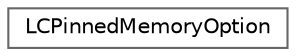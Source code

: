 digraph "类继承关系图"
{
 // LATEX_PDF_SIZE
  bgcolor="transparent";
  edge [fontname=Helvetica,fontsize=10,labelfontname=Helvetica,labelfontsize=10];
  node [fontname=Helvetica,fontsize=10,shape=box,height=0.2,width=0.4];
  rankdir="LR";
  Node0 [id="Node000000",label="LCPinnedMemoryOption",height=0.2,width=0.4,color="grey40", fillcolor="white", style="filled",URL="$struct_l_c_pinned_memory_option.html",tooltip=" "];
}
